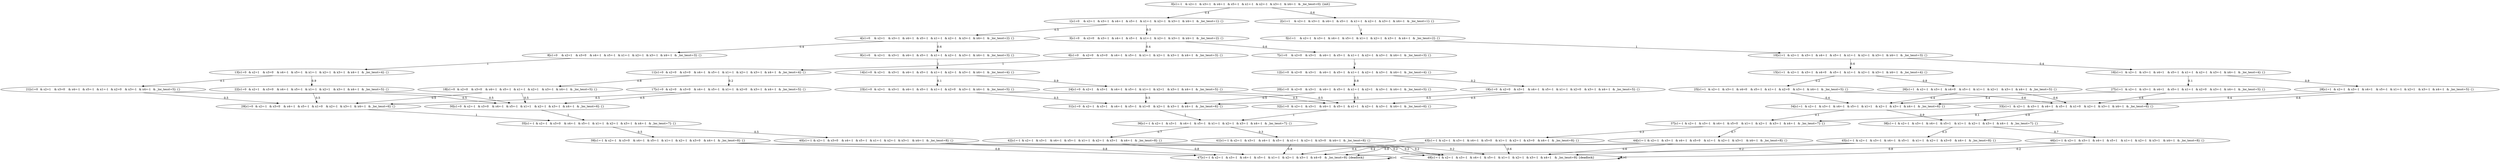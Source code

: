 digraph model {
	0 [ label = "0[s1=-1	& s2=-1	& s3=-1	& s4=-1	& s5=-1	& x1=-1	& x2=-1	& x3=-1	& x4=-1	& _loc_tesst=0]: {init}" ];
	1 [ label = "1[s1=0	& s2=-1	& s3=-1	& s4=-1	& s5=-1	& x1=-1	& x2=-1	& x3=-1	& x4=-1	& _loc_tesst=1]: {}" ];
	2 [ label = "2[s1=1	& s2=-1	& s3=-1	& s4=-1	& s5=-1	& x1=-1	& x2=-1	& x3=-1	& x4=-1	& _loc_tesst=1]: {}" ];
	3 [ label = "3[s1=0	& s2=0	& s3=-1	& s4=-1	& s5=-1	& x1=-1	& x2=-1	& x3=-1	& x4=-1	& _loc_tesst=2]: {}" ];
	4 [ label = "4[s1=0	& s2=1	& s3=-1	& s4=-1	& s5=-1	& x1=-1	& x2=-1	& x3=-1	& x4=-1	& _loc_tesst=2]: {}" ];
	5 [ label = "5[s1=1	& s2=-1	& s3=-1	& s4=-1	& s5=-1	& x1=-1	& x2=-1	& x3=-1	& x4=-1	& _loc_tesst=2]: {}" ];
	6 [ label = "6[s1=0	& s2=0	& s3=0	& s4=-1	& s5=-1	& x1=-1	& x2=-1	& x3=-1	& x4=-1	& _loc_tesst=3]: {}" ];
	7 [ label = "7[s1=0	& s2=0	& s3=1	& s4=-1	& s5=-1	& x1=-1	& x2=-1	& x3=-1	& x4=-1	& _loc_tesst=3]: {}" ];
	8 [ label = "8[s1=0	& s2=1	& s3=0	& s4=-1	& s5=-1	& x1=-1	& x2=-1	& x3=-1	& x4=-1	& _loc_tesst=3]: {}" ];
	9 [ label = "9[s1=0	& s2=1	& s3=1	& s4=-1	& s5=-1	& x1=-1	& x2=-1	& x3=-1	& x4=-1	& _loc_tesst=3]: {}" ];
	10 [ label = "10[s1=1	& s2=-1	& s3=-1	& s4=-1	& s5=-1	& x1=-1	& x2=-1	& x3=-1	& x4=-1	& _loc_tesst=3]: {}" ];
	11 [ label = "11[s1=0	& s2=0	& s3=0	& s4=-1	& s5=-1	& x1=-1	& x2=-1	& x3=-1	& x4=-1	& _loc_tesst=4]: {}" ];
	12 [ label = "12[s1=0	& s2=0	& s3=1	& s4=-1	& s5=-1	& x1=-1	& x2=-1	& x3=-1	& x4=-1	& _loc_tesst=4]: {}" ];
	13 [ label = "13[s1=0	& s2=1	& s3=0	& s4=-1	& s5=-1	& x1=-1	& x2=-1	& x3=-1	& x4=-1	& _loc_tesst=4]: {}" ];
	14 [ label = "14[s1=0	& s2=1	& s3=1	& s4=-1	& s5=-1	& x1=-1	& x2=-1	& x3=-1	& x4=-1	& _loc_tesst=4]: {}" ];
	15 [ label = "15[s1=1	& s2=-1	& s3=-1	& s4=0	& s5=-1	& x1=-1	& x2=-1	& x3=-1	& x4=-1	& _loc_tesst=4]: {}" ];
	16 [ label = "16[s1=1	& s2=-1	& s3=-1	& s4=1	& s5=-1	& x1=-1	& x2=-1	& x3=-1	& x4=-1	& _loc_tesst=4]: {}" ];
	17 [ label = "17[s1=0	& s2=0	& s3=0	& s4=-1	& s5=-1	& x1=-1	& x2=0	& x3=-1	& x4=-1	& _loc_tesst=5]: {}" ];
	18 [ label = "18[s1=0	& s2=0	& s3=0	& s4=-1	& s5=-1	& x1=-1	& x2=1	& x3=-1	& x4=-1	& _loc_tesst=5]: {}" ];
	19 [ label = "19[s1=0	& s2=0	& s3=1	& s4=-1	& s5=-1	& x1=-1	& x2=0	& x3=-1	& x4=-1	& _loc_tesst=5]: {}" ];
	20 [ label = "20[s1=0	& s2=0	& s3=1	& s4=-1	& s5=-1	& x1=-1	& x2=1	& x3=-1	& x4=-1	& _loc_tesst=5]: {}" ];
	21 [ label = "21[s1=0	& s2=1	& s3=0	& s4=-1	& s5=-1	& x1=-1	& x2=0	& x3=-1	& x4=-1	& _loc_tesst=5]: {}" ];
	22 [ label = "22[s1=0	& s2=1	& s3=0	& s4=-1	& s5=-1	& x1=-1	& x2=1	& x3=-1	& x4=-1	& _loc_tesst=5]: {}" ];
	23 [ label = "23[s1=0	& s2=1	& s3=1	& s4=-1	& s5=-1	& x1=-1	& x2=0	& x3=-1	& x4=-1	& _loc_tesst=5]: {}" ];
	24 [ label = "24[s1=0	& s2=1	& s3=1	& s4=-1	& s5=-1	& x1=-1	& x2=1	& x3=-1	& x4=-1	& _loc_tesst=5]: {}" ];
	25 [ label = "25[s1=1	& s2=-1	& s3=-1	& s4=0	& s5=-1	& x1=-1	& x2=0	& x3=-1	& x4=-1	& _loc_tesst=5]: {}" ];
	26 [ label = "26[s1=1	& s2=-1	& s3=-1	& s4=0	& s5=-1	& x1=-1	& x2=1	& x3=-1	& x4=-1	& _loc_tesst=5]: {}" ];
	27 [ label = "27[s1=1	& s2=-1	& s3=-1	& s4=1	& s5=-1	& x1=-1	& x2=0	& x3=-1	& x4=-1	& _loc_tesst=5]: {}" ];
	28 [ label = "28[s1=1	& s2=-1	& s3=-1	& s4=1	& s5=-1	& x1=-1	& x2=1	& x3=-1	& x4=-1	& _loc_tesst=5]: {}" ];
	29 [ label = "29[s1=0	& s2=-1	& s3=0	& s4=-1	& s5=-1	& x1=0	& x2=-1	& x3=-1	& x4=-1	& _loc_tesst=6]: {}" ];
	30 [ label = "30[s1=0	& s2=-1	& s3=0	& s4=-1	& s5=-1	& x1=1	& x2=-1	& x3=-1	& x4=-1	& _loc_tesst=6]: {}" ];
	31 [ label = "31[s1=0	& s2=-1	& s3=1	& s4=-1	& s5=-1	& x1=0	& x2=-1	& x3=-1	& x4=-1	& _loc_tesst=6]: {}" ];
	32 [ label = "32[s1=0	& s2=-1	& s3=1	& s4=-1	& s5=-1	& x1=1	& x2=-1	& x3=-1	& x4=-1	& _loc_tesst=6]: {}" ];
	33 [ label = "33[s1=1	& s2=-1	& s3=-1	& s4=-1	& s5=-1	& x1=0	& x2=-1	& x3=-1	& x4=-1	& _loc_tesst=6]: {}" ];
	34 [ label = "34[s1=1	& s2=-1	& s3=-1	& s4=-1	& s5=-1	& x1=1	& x2=-1	& x3=-1	& x4=-1	& _loc_tesst=6]: {}" ];
	35 [ label = "35[s1=-1	& s2=-1	& s3=0	& s4=-1	& s5=-1	& x1=-1	& x2=-1	& x3=-1	& x4=-1	& _loc_tesst=7]: {}" ];
	36 [ label = "36[s1=-1	& s2=-1	& s3=1	& s4=-1	& s5=-1	& x1=-1	& x2=-1	& x3=-1	& x4=-1	& _loc_tesst=7]: {}" ];
	37 [ label = "37[s1=-1	& s2=-1	& s3=-1	& s4=-1	& s5=0	& x1=-1	& x2=-1	& x3=-1	& x4=-1	& _loc_tesst=7]: {}" ];
	38 [ label = "38[s1=-1	& s2=-1	& s3=-1	& s4=-1	& s5=1	& x1=-1	& x2=-1	& x3=-1	& x4=-1	& _loc_tesst=7]: {}" ];
	39 [ label = "39[s1=-1	& s2=-1	& s3=0	& s4=-1	& s5=-1	& x1=-1	& x2=-1	& x3=0	& x4=-1	& _loc_tesst=8]: {}" ];
	40 [ label = "40[s1=-1	& s2=-1	& s3=0	& s4=-1	& s5=-1	& x1=-1	& x2=-1	& x3=1	& x4=-1	& _loc_tesst=8]: {}" ];
	41 [ label = "41[s1=-1	& s2=-1	& s3=1	& s4=-1	& s5=-1	& x1=-1	& x2=-1	& x3=0	& x4=-1	& _loc_tesst=8]: {}" ];
	42 [ label = "42[s1=-1	& s2=-1	& s3=1	& s4=-1	& s5=-1	& x1=-1	& x2=-1	& x3=1	& x4=-1	& _loc_tesst=8]: {}" ];
	43 [ label = "43[s1=-1	& s2=-1	& s3=-1	& s4=-1	& s5=0	& x1=-1	& x2=-1	& x3=0	& x4=-1	& _loc_tesst=8]: {}" ];
	44 [ label = "44[s1=-1	& s2=-1	& s3=-1	& s4=-1	& s5=0	& x1=-1	& x2=-1	& x3=1	& x4=-1	& _loc_tesst=8]: {}" ];
	45 [ label = "45[s1=-1	& s2=-1	& s3=-1	& s4=-1	& s5=1	& x1=-1	& x2=-1	& x3=0	& x4=-1	& _loc_tesst=8]: {}" ];
	46 [ label = "46[s1=-1	& s2=-1	& s3=-1	& s4=-1	& s5=1	& x1=-1	& x2=-1	& x3=1	& x4=-1	& _loc_tesst=8]: {}" ];
	47 [ label = "47[s1=-1	& s2=-1	& s3=-1	& s4=-1	& s5=-1	& x1=-1	& x2=-1	& x3=-1	& x4=0	& _loc_tesst=9]: {deadlock}" ];
	48 [ label = "48[s1=-1	& s2=-1	& s3=-1	& s4=-1	& s5=-1	& x1=-1	& x2=-1	& x3=-1	& x4=1	& _loc_tesst=9]: {deadlock}" ];
	0 -> 1 [ label= "0.4" ];
	0 -> 2 [ label= "0.6" ];
	1 -> 3 [ label= "0.5" ];
	1 -> 4 [ label= "0.5" ];
	2 -> 5 [ label= "1" ];
	3 -> 6 [ label= "0.4" ];
	3 -> 7 [ label= "0.6" ];
	4 -> 8 [ label= "0.4" ];
	4 -> 9 [ label= "0.6" ];
	5 -> 10 [ label= "1" ];
	6 -> 11 [ label= "1" ];
	7 -> 12 [ label= "1" ];
	8 -> 13 [ label= "1" ];
	9 -> 14 [ label= "1" ];
	10 -> 15 [ label= "0.6" ];
	10 -> 16 [ label= "0.4" ];
	11 -> 17 [ label= "0.2" ];
	11 -> 18 [ label= "0.8" ];
	12 -> 19 [ label= "0.2" ];
	12 -> 20 [ label= "0.8" ];
	13 -> 21 [ label= "0.1" ];
	13 -> 22 [ label= "0.9" ];
	14 -> 23 [ label= "0.1" ];
	14 -> 24 [ label= "0.9" ];
	15 -> 25 [ label= "0.2" ];
	15 -> 26 [ label= "0.8" ];
	16 -> 27 [ label= "0.1" ];
	16 -> 28 [ label= "0.9" ];
	17 -> 29 [ label= "0.5" ];
	17 -> 30 [ label= "0.5" ];
	18 -> 29 [ label= "0.5" ];
	18 -> 30 [ label= "0.5" ];
	19 -> 31 [ label= "0.5" ];
	19 -> 32 [ label= "0.5" ];
	20 -> 31 [ label= "0.5" ];
	20 -> 32 [ label= "0.5" ];
	21 -> 29 [ label= "0.5" ];
	21 -> 30 [ label= "0.5" ];
	22 -> 29 [ label= "0.5" ];
	22 -> 30 [ label= "0.5" ];
	23 -> 31 [ label= "0.5" ];
	23 -> 32 [ label= "0.5" ];
	24 -> 31 [ label= "0.5" ];
	24 -> 32 [ label= "0.5" ];
	25 -> 33 [ label= "0.6" ];
	25 -> 34 [ label= "0.4" ];
	26 -> 33 [ label= "0.6" ];
	26 -> 34 [ label= "0.4" ];
	27 -> 33 [ label= "0.6" ];
	27 -> 34 [ label= "0.4" ];
	28 -> 33 [ label= "0.6" ];
	28 -> 34 [ label= "0.4" ];
	29 -> 35 [ label= "1" ];
	30 -> 35 [ label= "1" ];
	31 -> 36 [ label= "1" ];
	32 -> 36 [ label= "1" ];
	33 -> 37 [ label= "0.1" ];
	33 -> 38 [ label= "0.9" ];
	34 -> 37 [ label= "0.1" ];
	34 -> 38 [ label= "0.9" ];
	35 -> 39 [ label= "0.5" ];
	35 -> 40 [ label= "0.5" ];
	36 -> 41 [ label= "0.3" ];
	36 -> 42 [ label= "0.7" ];
	37 -> 43 [ label= "0.3" ];
	37 -> 44 [ label= "0.7" ];
	38 -> 45 [ label= "0.3" ];
	38 -> 46 [ label= "0.7" ];
	39 -> 47 [ label= "0.8" ];
	39 -> 48 [ label= "0.2" ];
	40 -> 47 [ label= "0.8" ];
	40 -> 48 [ label= "0.2" ];
	41 -> 47 [ label= "0.8" ];
	41 -> 48 [ label= "0.2" ];
	42 -> 47 [ label= "0.8" ];
	42 -> 48 [ label= "0.2" ];
	43 -> 47 [ label= "0.4" ];
	43 -> 48 [ label= "0.6" ];
	44 -> 47 [ label= "0.4" ];
	44 -> 48 [ label= "0.6" ];
	45 -> 47 [ label= "0.8" ];
	45 -> 48 [ label= "0.2" ];
	46 -> 47 [ label= "0.8" ];
	46 -> 48 [ label= "0.2" ];
	47 -> 47 [ label= "1" ];
	48 -> 48 [ label= "1" ];
}
